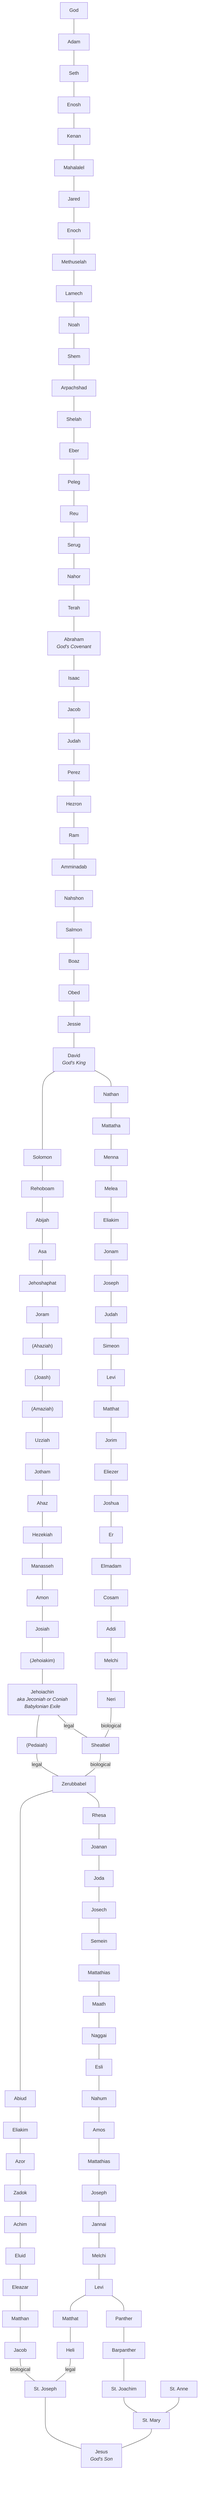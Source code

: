 graph TD
    %% God to Abraham
    God
    ---
    Adam
    ---
    Seth
    ---
    Enosh
    ---
    Kenan
    ---
    Mahalalel
    ---
    Jared
    ---
    Enoch
    ---
    Methuselah
    ---
    Lamech
    ---
    Noah
    ---
    Shem
    ---
    Arpachshad
    ---
    Shelah
    ---
    Eber
    ---
    Peleg
    ---
    Reu
    ---
    Serug
    ---
    Nahor
    ---
    Terah
    ---
    %% Abrham to David
    Abraham["
    Abraham
    <em>God's Covenant</em>
    "]
    ---
    Isaac
    ---
    Jacob
    ---
    Judah
    ---
    Perez
    ---
    Hezron
    ---
    Ram
    ---
    Amminadab
    ---
    Nahshon
    ---
    Salmon
    ---
    Boaz
    ---
    Obed
    ---
    Jessie
    ---
    %% David to Jehoiachin
    David
    ---
    Solomon
    ---
    Rehoboam
    ---
    Abijah
    ---
    Asa
    ---
    Jehoshaphat
    ---
    Joram
    ---
    Ahaziah["(Ahaziah)"]
    ---
    Joash["(Joash)"]
    ---
    Amaziah["(Amaziah)"]
    ---
    Uzziah
    ---
    Jotham
    ---
    Ahaz
    ---
    Hezekiah
    ---
    Manasseh
    ---
    Amon
    ---
    Josiah
    ---
    Jehoiakim["(Jehoiakim)"]
    ---
    %% Jehoiachin to St. Joseph
    Jehoiachin["
    Jehoiachin
    <em>aka Jeconiah or Coniah</em>
    <em>Babylonian Exile</em>
    "]
    Jehoiachin --- Pedaiah["(Pedaiah)"]
    Jehoiachin --- |legal| Shealtiel
    Pedaiah --- |legal| Zerubbabel
    Shealtiel --- |biological| Zerubbabel
    Zerubbabel
    ---
    Abiud
    ---
    Eliakim
    ---
    Azor
    ---
    Zadok
    ---
    Achim
    ---
    Eluid
    ---
    Eleazar
    ---
    Matthan
    ---
    Jacob2[Jacob] --- |biological| Joseph[St. Joseph]
    %% David to St. Mary
    David["
    David
    <em>God's King</em>
    "]
    ---
    Nathan
    ---
    Mattatha
    ---
    Menna
    ---
    Melea
    ---
    Eliakim2[Eliakim]
    ---
    Jonam
    ---
    Joseph2[Joseph]
    ---
    Judah2[Judah]
    ---
    Simeon
    ---
    Levi
    ---
    Matthat
    ---
    Jorim
    ---
    Eliezer
    ---
    Joshua
    ---
    Er
    ---
    Elmadam
    ---
    Cosam
    ---
    Addi
    ---
    Melchi
    ---
    Neri --- |biological| Shealtiel
    Zerubbabel --- Rhesa
    ---
    Joanan
    ---
    Joda
    ---
    Josech
    ---
    Semein
    ---
    Mattathias
    ---
    Maath
    ---
    Naggai
    ---
    Esli
    ---
    Nahum
    ---
    Amos
    ---
    Mattathias2[Mattathias]
    ---
    Joseph3[Joseph]
    ---
    Jannai
    ---
    Melchi2[Melchi]
    ---
    Levi2[Levi]
    ---
    Matthat2[Matthat]
    ---
    Heli --- |legal| Joseph
    Levi2 --- Panther
    ---
    Barpanther
    ---
    Joachim[St. Joachim] --- Mary[St. Mary]
    Anne[St. Anne] --- Mary
    %% St. Mary to Jesus
    Mary
    ---
    Jesus["
    Jesus
    <em>God's Son</em>
    "]
    Joseph --- Jesus

    class Anne female;
    class Mary female;